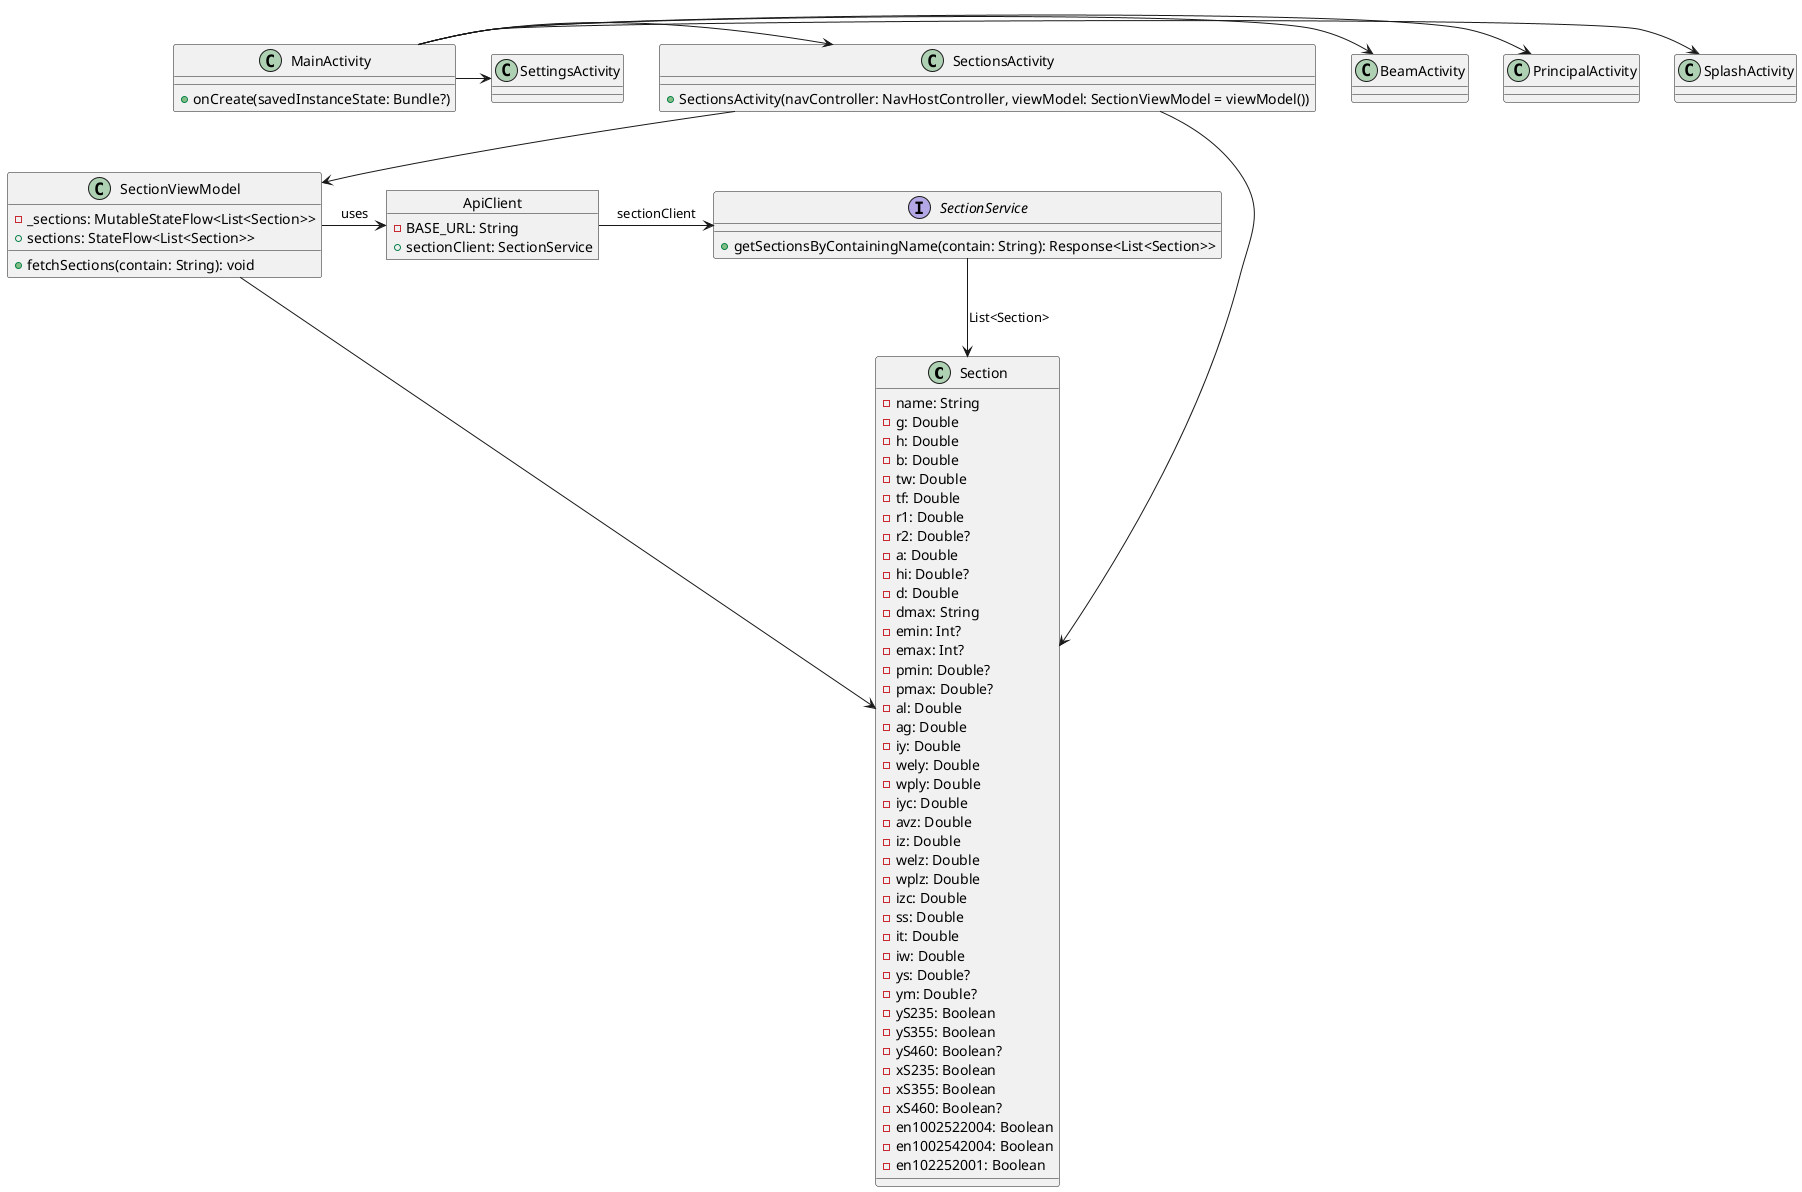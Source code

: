 @startuml

' Definir la clase Section
class Section {
    -name: String
    -g: Double
    -h: Double
    -b: Double
    -tw: Double
    -tf: Double
    -r1: Double
    -r2: Double?
    -a: Double
    -hi: Double?
    -d: Double
    -dmax: String
    -emin: Int?
    -emax: Int?
    -pmin: Double?
    -pmax: Double?
    -al: Double
    -ag: Double
    -iy: Double
    -wely: Double
    -wply: Double
    -iyc: Double
    -avz: Double
    -iz: Double
    -welz: Double
    -wplz: Double
    -izc: Double
    -ss: Double
    -it: Double
    -iw: Double
    -ys: Double?
    -ym: Double?
    -yS235: Boolean
    -yS355: Boolean
    -yS460: Boolean?
    -xS235: Boolean
    -xS355: Boolean
    -xS460: Boolean?
    -en1002522004: Boolean
    -en1002542004: Boolean
    -en102252001: Boolean
}

' Definir la interfaz SectionService
interface SectionService {
    +getSectionsByContainingName(contain: String): Response<List<Section>>
}

' Definir el objeto ApiClient
object ApiClient {
    -BASE_URL: String
    +sectionClient: SectionService
}

' Relación entre ApiClient y SectionService
ApiClient -> SectionService : sectionClient

' Relación entre SectionService y Section
SectionService --> Section : List<Section>

' Definir la clase MainActivity
class MainActivity {
    +onCreate(savedInstanceState: Bundle?)
}

' Definir las clases adicionales para las actividades
class SplashActivity
class PrincipalActivity
class BeamActivity
class SectionsActivity {
    +SectionsActivity(navController: NavHostController, viewModel: SectionViewModel = viewModel())
}
class SettingsActivity

' Relación entre MainActivity y las actividades
MainActivity -> SplashActivity
MainActivity -> PrincipalActivity
MainActivity -> BeamActivity
MainActivity -> SectionsActivity
MainActivity -> SettingsActivity

' Relación entre SectionsActivity y Section
SectionsActivity --> Section

' Relación entre SectionsActivity y SectionViewModel
SectionsActivity --> SectionViewModel

' Definir la clase SectionViewModel
class SectionViewModel {
    -_sections: MutableStateFlow<List<Section>>
    +sections: StateFlow<List<Section>>
    +fetchSections(contain: String): void
}

' Relación entre SectionViewModel y Section
SectionViewModel --> Section

' Relación entre SectionViewModel y ApiClient
SectionViewModel -> ApiClient : uses

@enduml
